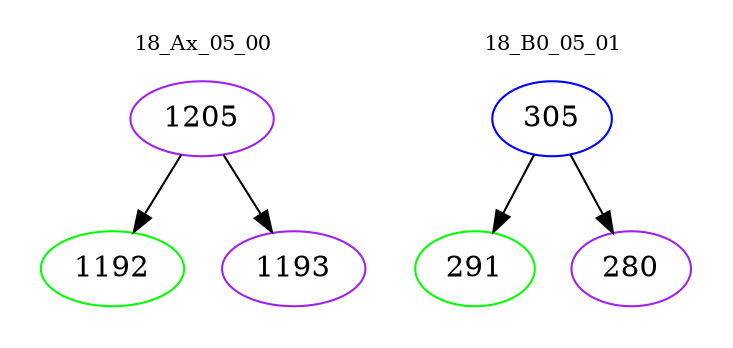 digraph{
subgraph cluster_0 {
color = white
label = "18_Ax_05_00";
fontsize=10;
T0_1205 [label="1205", color="purple"]
T0_1205 -> T0_1192 [color="black"]
T0_1192 [label="1192", color="green"]
T0_1205 -> T0_1193 [color="black"]
T0_1193 [label="1193", color="purple"]
}
subgraph cluster_1 {
color = white
label = "18_B0_05_01";
fontsize=10;
T1_305 [label="305", color="blue"]
T1_305 -> T1_291 [color="black"]
T1_291 [label="291", color="green"]
T1_305 -> T1_280 [color="black"]
T1_280 [label="280", color="purple"]
}
}

